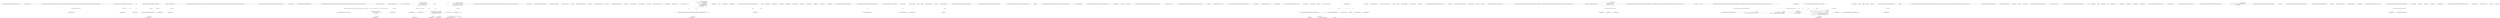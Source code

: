 digraph  {
m4_22 [cluster="System.Collections.Generic.IEnumerable<TSource>.Contains<TSource>(TSource)", file="Tokenizer.cs", label="Entry System.Collections.Generic.IEnumerable<TSource>.Contains<TSource>(TSource)", span="0-0"];
m4_133 [cluster="string.Split(params char[])", file="Tokenizer.cs", label="Entry string.Split(params char[])", span="0-0"];
m4_23 [cluster="CommandLine.Core.Tokenizer.PreprocessDashDash(System.Collections.Generic.IEnumerable<string>, System.Func<System.Collections.Generic.IEnumerable<string>, RailwaySharp.ErrorHandling.Result<System.Collections.Generic.IEnumerable<CommandLine.Core.Token>, CommandLine.Error>>)", file="Tokenizer.cs", label="Entry CommandLine.Core.Tokenizer.PreprocessDashDash(System.Collections.Generic.IEnumerable<string>, System.Func<System.Collections.Generic.IEnumerable<string>, RailwaySharp.ErrorHandling.Result<System.Collections.Generic.IEnumerable<CommandLine.Core.Token>, CommandLine.Error>>)", span="33-33"];
m4_26 [cluster="CommandLine.Core.Tokenizer.PreprocessDashDash(System.Collections.Generic.IEnumerable<string>, System.Func<System.Collections.Generic.IEnumerable<string>, RailwaySharp.ErrorHandling.Result<System.Collections.Generic.IEnumerable<CommandLine.Core.Token>, CommandLine.Error>>)", file="Tokenizer.cs", label="var values = arguments.SkipWhile(arg => !arg.EqualsOrdinal(''--'')).Skip(1).Select(Token.Value)", span="40-40"];
m4_25 [cluster="CommandLine.Core.Tokenizer.PreprocessDashDash(System.Collections.Generic.IEnumerable<string>, System.Func<System.Collections.Generic.IEnumerable<string>, RailwaySharp.ErrorHandling.Result<System.Collections.Generic.IEnumerable<CommandLine.Core.Token>, CommandLine.Error>>)", file="Tokenizer.cs", label="var tokenizerResult = tokenizer(arguments.TakeWhile(arg => !arg.EqualsOrdinal(''--'')))", span="39-39"];
m4_28 [cluster="CommandLine.Core.Tokenizer.PreprocessDashDash(System.Collections.Generic.IEnumerable<string>, System.Func<System.Collections.Generic.IEnumerable<string>, RailwaySharp.ErrorHandling.Result<System.Collections.Generic.IEnumerable<CommandLine.Core.Token>, CommandLine.Error>>)", file="Tokenizer.cs", label="return tokenizer(arguments);", span="43-43"];
m4_27 [cluster="CommandLine.Core.Tokenizer.PreprocessDashDash(System.Collections.Generic.IEnumerable<string>, System.Func<System.Collections.Generic.IEnumerable<string>, RailwaySharp.ErrorHandling.Result<System.Collections.Generic.IEnumerable<CommandLine.Core.Token>, CommandLine.Error>>)", file="Tokenizer.cs", label="return tokenizerResult.Map(tokens => tokens.Concat(values));", span="41-41"];
m4_24 [cluster="CommandLine.Core.Tokenizer.PreprocessDashDash(System.Collections.Generic.IEnumerable<string>, System.Func<System.Collections.Generic.IEnumerable<string>, RailwaySharp.ErrorHandling.Result<System.Collections.Generic.IEnumerable<CommandLine.Core.Token>, CommandLine.Error>>)", file="Tokenizer.cs", label="arguments.Any(arg => arg.EqualsOrdinal(''--''))", span="37-37"];
m4_29 [cluster="CommandLine.Core.Tokenizer.PreprocessDashDash(System.Collections.Generic.IEnumerable<string>, System.Func<System.Collections.Generic.IEnumerable<string>, RailwaySharp.ErrorHandling.Result<System.Collections.Generic.IEnumerable<CommandLine.Core.Token>, CommandLine.Error>>)", file="Tokenizer.cs", label="Exit CommandLine.Core.Tokenizer.PreprocessDashDash(System.Collections.Generic.IEnumerable<string>, System.Func<System.Collections.Generic.IEnumerable<string>, RailwaySharp.ErrorHandling.Result<System.Collections.Generic.IEnumerable<CommandLine.Core.Token>, CommandLine.Error>>)", span="33-33"];
m4_79 [cluster="System.Collections.Generic.IEnumerable<TSource>.Concat<TSource>(System.Collections.Generic.IEnumerable<TSource>)", file="Tokenizer.cs", label="Entry System.Collections.Generic.IEnumerable<TSource>.Concat<TSource>(System.Collections.Generic.IEnumerable<TSource>)", span="0-0"];
m4_14 [cluster="Unk.nameLookup", file="Tokenizer.cs", label="Entry Unk.nameLookup", span=""];
m4_131 [cluster="CommandLine.BadFormatTokenError.BadFormatTokenError(string)", file="Tokenizer.cs", label="Entry CommandLine.BadFormatTokenError.BadFormatTokenError(string)", span="196-196"];
m4_50 [cluster="CommandLine.Core.Tokenizer.ExplodeOptionList(RailwaySharp.ErrorHandling.Result<System.Collections.Generic.IEnumerable<CommandLine.Core.Token>, CommandLine.Error>, System.Func<string, CSharpx.Maybe<char>>)", file="Tokenizer.cs", label="Entry CommandLine.Core.Tokenizer.ExplodeOptionList(RailwaySharp.ErrorHandling.Result<System.Collections.Generic.IEnumerable<CommandLine.Core.Token>, CommandLine.Error>, System.Func<string, CSharpx.Maybe<char>>)", span="46-46"];
m4_55 [cluster="CommandLine.Core.Tokenizer.ExplodeOptionList(RailwaySharp.ErrorHandling.Result<System.Collections.Generic.IEnumerable<CommandLine.Core.Token>, CommandLine.Error>, System.Func<string, CSharpx.Maybe<char>>)", color=green, community=0, file="Tokenizer.cs", label="return Result.Succeed(flattened, tokenizerResult.SuccessfulMessages());", prediction=0, span="64-64"];
m4_54 [cluster="CommandLine.Core.Tokenizer.ExplodeOptionList(RailwaySharp.ErrorHandling.Result<System.Collections.Generic.IEnumerable<CommandLine.Core.Token>, CommandLine.Error>, System.Func<string, CSharpx.Maybe<char>>)", file="Tokenizer.cs", label="var flattened = exploded.SelectMany(x => x)", span="62-62"];
m4_51 [cluster="CommandLine.Core.Tokenizer.ExplodeOptionList(RailwaySharp.ErrorHandling.Result<System.Collections.Generic.IEnumerable<CommandLine.Core.Token>, CommandLine.Error>, System.Func<string, CSharpx.Maybe<char>>)", file="Tokenizer.cs", label="var tokens = tokenizerResult.SucceededWith()", span="50-50"];
m4_52 [cluster="CommandLine.Core.Tokenizer.ExplodeOptionList(RailwaySharp.ErrorHandling.Result<System.Collections.Generic.IEnumerable<CommandLine.Core.Token>, CommandLine.Error>, System.Func<string, CSharpx.Maybe<char>>)", file="Tokenizer.cs", label="var replaces = tokens.Select((t,i) =>\r\n                optionSequenceWithSeparatorLookup(t.Text)\r\n                    .Return(sep => Tuple.Create(i + 1, sep),\r\n                        Tuple.Create(-1, '\0'))).SkipWhile(x => x.Item1 < 0)", span="52-55"];
m4_53 [cluster="CommandLine.Core.Tokenizer.ExplodeOptionList(RailwaySharp.ErrorHandling.Result<System.Collections.Generic.IEnumerable<CommandLine.Core.Token>, CommandLine.Error>, System.Func<string, CSharpx.Maybe<char>>)", file="Tokenizer.cs", label="var exploded = tokens.Select((t, i) =>\r\n                        replaces.FirstOrDefault(x => x.Item1 == i).ToMaybe()\r\n                            .Return(r => t.Text.Split(r.Item2).Select(Token.Value),\r\n                                Enumerable.Empty<Token>().Concat(new[]{ t })))", span="57-60"];
m4_56 [cluster="CommandLine.Core.Tokenizer.ExplodeOptionList(RailwaySharp.ErrorHandling.Result<System.Collections.Generic.IEnumerable<CommandLine.Core.Token>, CommandLine.Error>, System.Func<string, CSharpx.Maybe<char>>)", file="Tokenizer.cs", label="Exit CommandLine.Core.Tokenizer.ExplodeOptionList(RailwaySharp.ErrorHandling.Result<System.Collections.Generic.IEnumerable<CommandLine.Core.Token>, CommandLine.Error>, System.Func<string, CSharpx.Maybe<char>>)", span="46-46"];
m4_58 [cluster="Unk.SkipWhile", file="Tokenizer.cs", label="Entry Unk.SkipWhile", span=""];
m4_8 [cluster="string.StartsWith(string, System.StringComparison)", file="Tokenizer.cs", label="Entry string.StartsWith(string, System.StringComparison)", span="0-0"];
m4_111 [cluster="CommandLine.Core.Token.Name(string)", file="Tokenizer.cs", label="Entry CommandLine.Core.Token.Name(string)", span="19-19"];
m4_132 [cluster="System.Action<T>.Invoke(T)", file="Tokenizer.cs", label="Entry System.Action<T>.Invoke(T)", span="0-0"];
m4_30 [cluster="Unk.Any", file="Tokenizer.cs", label="Entry Unk.Any", span=""];
m4_9 [cluster="CommandLine.Core.Token.Value(string)", file="Tokenizer.cs", label="Entry CommandLine.Core.Token.Value(string)", span="24-24"];
m4_13 [cluster="Unk.IsName", file="Tokenizer.cs", label="Entry Unk.IsName", span=""];
m4_32 [cluster="System.Func<T, TResult>.Invoke(T)", file="Tokenizer.cs", label="Entry System.Func<T, TResult>.Invoke(T)", span="0-0"];
m4_15 [cluster="Unk.Where", file="Tokenizer.cs", label="Entry Unk.Where", span=""];
m4_78 [cluster="System.Linq.Enumerable.Empty<TResult>()", file="Tokenizer.cs", label="Entry System.Linq.Enumerable.Empty<TResult>()", span="0-0"];
m4_69 [cluster="Unk.Create", file="Tokenizer.cs", label="Entry Unk.Create", span=""];
m4_112 [cluster="string.Substring(int, int)", file="Tokenizer.cs", label="Entry string.Substring(int, int)", span="0-0"];
m4_113 [cluster="string.String(char, int)", file="Tokenizer.cs", label="Entry string.String(char, int)", span="0-0"];
m4_77 [cluster="Unk.ToMaybe", file="Tokenizer.cs", label="Entry Unk.ToMaybe", span=""];
m4_64 [cluster="System.Tuple.Create<T1, T2>(T1, T2)", file="Tokenizer.cs", label="Entry System.Tuple.Create<T1, T2>(T1, T2)", span="0-0"];
m4_37 [cluster="lambda expression", file="Tokenizer.cs", label="Entry lambda expression", span="37-37"];
m4_62 [cluster="lambda expression", file="Tokenizer.cs", label="optionSequenceWithSeparatorLookup(t.Text)\r\n                    .Return(sep => Tuple.Create(i + 1, sep),\r\n                        Tuple.Create(-1, '\0'))", span="53-55"];
m4_87 [cluster="lambda expression", file="Tokenizer.cs", label="Entry lambda expression", span="62-62"];
m4_61 [cluster="lambda expression", file="Tokenizer.cs", label="Entry lambda expression", span="52-55"];
m4_70 [cluster="lambda expression", file="Tokenizer.cs", label="Entry lambda expression", span="55-55"];
m4_74 [cluster="lambda expression", file="Tokenizer.cs", label="replaces.FirstOrDefault(x => x.Item1 == i).ToMaybe()\r\n                            .Return(r => t.Text.Split(r.Item2).Select(Token.Value),\r\n                                Enumerable.Empty<Token>().Concat(new[]{ t }))", span="58-60"];
m4_63 [cluster="lambda expression", file="Tokenizer.cs", label="Exit lambda expression", span="52-55"];
m4_66 [cluster="lambda expression", file="Tokenizer.cs", label="Entry lambda expression", span="54-54"];
m4_73 [cluster="lambda expression", file="Tokenizer.cs", label="Entry lambda expression", span="57-60"];
m4_89 [cluster="lambda expression", file="Tokenizer.cs", label="Exit lambda expression", span="62-62"];
m4_88 [cluster="lambda expression", file="Tokenizer.cs", label=x, span="62-62"];
m4_19 [cluster="lambda expression", file="Tokenizer.cs", label="Entry lambda expression", span="30-30"];
m4_84 [cluster="lambda expression", file="Tokenizer.cs", label="t.Text.Split(r.Item2).Select(Token.Value)", span="59-59"];
m4_67 [cluster="lambda expression", file="Tokenizer.cs", label="Tuple.Create(i + 1, sep)", span="54-54"];
m4_72 [cluster="lambda expression", file="Tokenizer.cs", label="Exit lambda expression", span="55-55"];
m4_71 [cluster="lambda expression", file="Tokenizer.cs", label="x.Item1 < 0", span="55-55"];
m4_75 [cluster="lambda expression", file="Tokenizer.cs", label="Exit lambda expression", span="57-60"];
m4_80 [cluster="lambda expression", file="Tokenizer.cs", label="Entry lambda expression", span="58-58"];
m4_83 [cluster="lambda expression", file="Tokenizer.cs", label="Entry lambda expression", span="59-59"];
m4_68 [cluster="lambda expression", file="Tokenizer.cs", label="Exit lambda expression", span="54-54"];
m4_81 [cluster="lambda expression", file="Tokenizer.cs", label="x.Item1 == i", span="58-58"];
m4_20 [cluster="lambda expression", file="Tokenizer.cs", label="!unkTokens.Contains(x)", span="30-30"];
m4_48 [cluster="lambda expression", file="Tokenizer.cs", label="tokens.Concat(values)", span="41-41"];
m4_21 [cluster="lambda expression", file="Tokenizer.cs", label="Exit lambda expression", span="30-30"];
m4_44 [cluster="lambda expression", file="Tokenizer.cs", label="Entry lambda expression", span="40-40"];
m4_85 [cluster="lambda expression", file="Tokenizer.cs", label="Exit lambda expression", span="59-59"];
m4_82 [cluster="lambda expression", file="Tokenizer.cs", label="Exit lambda expression", span="58-58"];
m4_41 [cluster="lambda expression", file="Tokenizer.cs", label="Entry lambda expression", span="39-39"];
m4_47 [cluster="lambda expression", file="Tokenizer.cs", label="Entry lambda expression", span="41-41"];
m4_49 [cluster="lambda expression", file="Tokenizer.cs", label="Exit lambda expression", span="41-41"];
m4_46 [cluster="lambda expression", file="Tokenizer.cs", label="Exit lambda expression", span="40-40"];
m4_45 [cluster="lambda expression", file="Tokenizer.cs", label="!arg.EqualsOrdinal(''--'')", span="40-40"];
m4_43 [cluster="lambda expression", file="Tokenizer.cs", label="Exit lambda expression", span="39-39"];
m4_42 [cluster="lambda expression", file="Tokenizer.cs", label="!arg.EqualsOrdinal(''--'')", span="39-39"];
m4_38 [cluster="lambda expression", file="Tokenizer.cs", label="arg.EqualsOrdinal(''--'')", span="37-37"];
m4_39 [cluster="lambda expression", file="Tokenizer.cs", label="Exit lambda expression", span="37-37"];
m4_34 [cluster="System.Collections.Generic.IEnumerable<TSource>.Skip<TSource>(int)", file="Tokenizer.cs", label="Entry System.Collections.Generic.IEnumerable<TSource>.Skip<TSource>(int)", span="0-0"];
m4_10 [cluster="CommandLine.Core.Tokenizer.TokenizeLongName(string, System.Action<CommandLine.Error>)", file="Tokenizer.cs", label="Entry CommandLine.Core.Tokenizer.TokenizeLongName(string, System.Action<CommandLine.Error>)", span="112-112"];
m4_117 [cluster="CommandLine.Core.Tokenizer.TokenizeLongName(string, System.Action<CommandLine.Error>)", file="Tokenizer.cs", label="value.Length > 2 && value.StartsWith(''--'', StringComparison.Ordinal)", span="116-116"];
m4_128 [cluster="CommandLine.Core.Tokenizer.TokenizeLongName(string, System.Action<CommandLine.Error>)", file="Tokenizer.cs", label="yield return Token.Value(parts[1]);", span="132-132"];
m4_121 [cluster="CommandLine.Core.Tokenizer.TokenizeLongName(string, System.Action<CommandLine.Error>)", file="Tokenizer.cs", label="yield return Token.Name(text);", span="122-122"];
m4_122 [cluster="CommandLine.Core.Tokenizer.TokenizeLongName(string, System.Action<CommandLine.Error>)", file="Tokenizer.cs", label="yield break;", span="123-123"];
m4_125 [cluster="CommandLine.Core.Tokenizer.TokenizeLongName(string, System.Action<CommandLine.Error>)", file="Tokenizer.cs", label="yield break;", span="128-128"];
m4_127 [cluster="CommandLine.Core.Tokenizer.TokenizeLongName(string, System.Action<CommandLine.Error>)", file="Tokenizer.cs", label="yield return Token.Name(parts[0]);", span="131-131"];
m4_118 [cluster="CommandLine.Core.Tokenizer.TokenizeLongName(string, System.Action<CommandLine.Error>)", file="Tokenizer.cs", label="var text = value.Substring(2)", span="118-118"];
m4_124 [cluster="CommandLine.Core.Tokenizer.TokenizeLongName(string, System.Action<CommandLine.Error>)", file="Tokenizer.cs", label="onError(new BadFormatTokenError(value))", span="127-127"];
m4_126 [cluster="CommandLine.Core.Tokenizer.TokenizeLongName(string, System.Action<CommandLine.Error>)", file="Tokenizer.cs", label="var parts = text.Split('=')", span="130-130"];
m4_120 [cluster="CommandLine.Core.Tokenizer.TokenizeLongName(string, System.Action<CommandLine.Error>)", file="Tokenizer.cs", label="equalIndex <= 0", span="120-120"];
m4_123 [cluster="CommandLine.Core.Tokenizer.TokenizeLongName(string, System.Action<CommandLine.Error>)", file="Tokenizer.cs", label="equalIndex == 1", span="125-125"];
m4_119 [cluster="CommandLine.Core.Tokenizer.TokenizeLongName(string, System.Action<CommandLine.Error>)", file="Tokenizer.cs", label="var equalIndex = text.IndexOf('=')", span="119-119"];
m4_129 [cluster="CommandLine.Core.Tokenizer.TokenizeLongName(string, System.Action<CommandLine.Error>)", file="Tokenizer.cs", label="Exit CommandLine.Core.Tokenizer.TokenizeLongName(string, System.Action<CommandLine.Error>)", span="112-112"];
m4_60 [cluster="RailwaySharp.ErrorHandling.Result<TSuccess, TMessage>.SuccessfulMessages<TSuccess, TMessage>()", file="Tokenizer.cs", label="Entry RailwaySharp.ErrorHandling.Result<TSuccess, TMessage>.SuccessfulMessages<TSuccess, TMessage>()", span="12-12"];
m4_33 [cluster="System.Collections.Generic.IEnumerable<TSource>.SkipWhile<TSource>(System.Func<TSource, bool>)", file="Tokenizer.cs", label="Entry System.Collections.Generic.IEnumerable<TSource>.SkipWhile<TSource>(System.Func<TSource, bool>)", span="0-0"];
m4_17 [cluster="Unk.Concat", file="Tokenizer.cs", label="Entry Unk.Concat", span=""];
m4_36 [cluster="RailwaySharp.ErrorHandling.Result<TSuccess, TMessage>.Map<TSuccess, TMessage, TResult>(System.Func<TSuccess, TResult>)", file="Tokenizer.cs", label="Entry RailwaySharp.ErrorHandling.Result<TSuccess, TMessage>.Map<TSuccess, TMessage, TResult>(System.Func<TSuccess, TResult>)", span="534-534"];
m4_40 [cluster="string.EqualsOrdinal(string)", file="Tokenizer.cs", label="Entry string.EqualsOrdinal(string)", span="35-35"];
m4_31 [cluster="System.Collections.Generic.IEnumerable<TSource>.TakeWhile<TSource>(System.Func<TSource, bool>)", file="Tokenizer.cs", label="Entry System.Collections.Generic.IEnumerable<TSource>.TakeWhile<TSource>(System.Func<TSource, bool>)", span="0-0"];
m4_130 [cluster="string.IndexOf(char)", file="Tokenizer.cs", label="Entry string.IndexOf(char)", span="0-0"];
m4_35 [cluster="Unk.Select", file="Tokenizer.cs", label="Entry Unk.Select", span=""];
m4_12 [cluster="Unk.Memorize", file="Tokenizer.cs", label="Entry Unk.Memorize", span=""];
m4_0 [cluster="CommandLine.Core.Tokenizer.Tokenize(System.Collections.Generic.IEnumerable<string>, System.Func<string, bool>)", file="Tokenizer.cs", label="Entry CommandLine.Core.Tokenizer.Tokenize(System.Collections.Generic.IEnumerable<string>, System.Func<string, bool>)", span="13-13"];
m4_5 [cluster="CommandLine.Core.Tokenizer.Tokenize(System.Collections.Generic.IEnumerable<string>, System.Func<string, bool>)", file="Tokenizer.cs", label="return Result.Succeed(tokens.Where(x => !unkTokens.Contains(x)), errors.Concat(from t in unkTokens select new UnknownOptionError(t.Text)));", span="30-30"];
m4_1 [cluster="CommandLine.Core.Tokenizer.Tokenize(System.Collections.Generic.IEnumerable<string>, System.Func<string, bool>)", file="Tokenizer.cs", label="var errors = new List<Error>()", span="17-17"];
m4_3 [cluster="CommandLine.Core.Tokenizer.Tokenize(System.Collections.Generic.IEnumerable<string>, System.Func<string, bool>)", file="Tokenizer.cs", label="var tokens = (from arg in arguments\r\n                          from token in !arg.StartsWith(''-'', StringComparison.Ordinal)\r\n                               ? new[] { Token.Value(arg) }\r\n                               : arg.StartsWith(''--'', StringComparison.Ordinal)\r\n                                     ? TokenizeLongName(arg, onError)\r\n                                     : TokenizeShortName(arg, nameLookup)\r\n                          select token).Memorize()", span="20-26"];
m4_4 [cluster="CommandLine.Core.Tokenizer.Tokenize(System.Collections.Generic.IEnumerable<string>, System.Func<string, bool>)", file="Tokenizer.cs", label="var unkTokens = (from t in tokens where t.IsName() && !nameLookup(t.Text) select t).Memorize()", span="28-28"];
m4_2 [cluster="CommandLine.Core.Tokenizer.Tokenize(System.Collections.Generic.IEnumerable<string>, System.Func<string, bool>)", file="Tokenizer.cs", label="Action<Error> onError = errors.Add", span="18-18"];
m4_6 [cluster="CommandLine.Core.Tokenizer.Tokenize(System.Collections.Generic.IEnumerable<string>, System.Func<string, bool>)", file="Tokenizer.cs", label="Exit CommandLine.Core.Tokenizer.Tokenize(System.Collections.Generic.IEnumerable<string>, System.Func<string, bool>)", span="13-13"];
m4_65 [cluster="Unk.Return", file="Tokenizer.cs", label="Entry Unk.Return", span=""];
m4_115 [cluster="System.Collections.Generic.List<T>.Add(T)", file="Tokenizer.cs", label="Entry System.Collections.Generic.List<T>.Add(T)", span="0-0"];
m4_57 [cluster="RailwaySharp.ErrorHandling.Result<TSuccess, TMessage>.SucceededWith<TSuccess, TMessage>()", file="Tokenizer.cs", label="Entry RailwaySharp.ErrorHandling.Result<TSuccess, TMessage>.SucceededWith<TSuccess, TMessage>()", span="653-653"];
m4_110 [cluster="char.IsDigit(char)", file="Tokenizer.cs", label="Entry char.IsDigit(char)", span="0-0"];
m4_7 [cluster="System.Collections.Generic.List<T>.List()", file="Tokenizer.cs", label="Entry System.Collections.Generic.List<T>.List()", span="0-0"];
m4_16 [cluster="UnknownOptionError.cstr", file="Tokenizer.cs", label="Entry UnknownOptionError.cstr", span=""];
m4_116 [cluster="System.Collections.Generic.IEnumerable<TSource>.Count<TSource>()", file="Tokenizer.cs", label="Entry System.Collections.Generic.IEnumerable<TSource>.Count<TSource>()", span="0-0"];
m4_59 [cluster="Unk.SelectMany", file="Tokenizer.cs", label="Entry Unk.SelectMany", span=""];
m4_76 [cluster="Unk.FirstOrDefault", file="Tokenizer.cs", label="Entry Unk.FirstOrDefault", span=""];
m4_86 [cluster="Unk.Split", file="Tokenizer.cs", label="Entry Unk.Split", span=""];
m4_11 [cluster="CommandLine.Core.Tokenizer.TokenizeShortName(string, System.Func<string, bool>)", file="Tokenizer.cs", label="Entry CommandLine.Core.Tokenizer.TokenizeShortName(string, System.Func<string, bool>)", span="67-67"];
m4_103 [cluster="CommandLine.Core.Tokenizer.TokenizeShortName(string, System.Func<string, bool>)", file="Tokenizer.cs", label="!seen.Contains(c) && nameLookup(n)", span="95-95"];
m4_101 [cluster="CommandLine.Core.Tokenizer.TokenizeShortName(string, System.Func<string, bool>)", file="Tokenizer.cs", label="text.Substring(1)", span="92-92"];
m4_100 [cluster="CommandLine.Core.Tokenizer.TokenizeShortName(string, System.Func<string, bool>)", file="Tokenizer.cs", label="var seen = new List<char> { first[0] }", span="90-90"];
m4_102 [cluster="CommandLine.Core.Tokenizer.TokenizeShortName(string, System.Func<string, bool>)", file="Tokenizer.cs", label="var n = new string(c, 1)", span="94-94"];
m4_104 [cluster="CommandLine.Core.Tokenizer.TokenizeShortName(string, System.Func<string, bool>)", file="Tokenizer.cs", label="seen.Add(c)", span="97-97"];
m4_106 [cluster="CommandLine.Core.Tokenizer.TokenizeShortName(string, System.Func<string, bool>)", file="Tokenizer.cs", label="seen.Count() < text.Length", span="105-105"];
m4_93 [cluster="CommandLine.Core.Tokenizer.TokenizeShortName(string, System.Func<string, bool>)", file="Tokenizer.cs", label="yield return Token.Value(value);", span="77-77"];
m4_107 [cluster="CommandLine.Core.Tokenizer.TokenizeShortName(string, System.Func<string, bool>)", file="Tokenizer.cs", label="yield return Token.Value(text.Substring(seen.Count()));", span="107-107"];
m4_90 [cluster="CommandLine.Core.Tokenizer.TokenizeShortName(string, System.Func<string, bool>)", file="Tokenizer.cs", label="value.Length > 1 || value[0] == '-' || value[1] != '-'", span="71-71"];
m4_94 [cluster="CommandLine.Core.Tokenizer.TokenizeShortName(string, System.Func<string, bool>)", file="Tokenizer.cs", label="yield break;", span="78-78"];
m4_96 [cluster="CommandLine.Core.Tokenizer.TokenizeShortName(string, System.Func<string, bool>)", file="Tokenizer.cs", label="yield return Token.Name(text);", span="83-83"];
m4_97 [cluster="CommandLine.Core.Tokenizer.TokenizeShortName(string, System.Func<string, bool>)", file="Tokenizer.cs", label="yield break;", span="84-84"];
m4_99 [cluster="CommandLine.Core.Tokenizer.TokenizeShortName(string, System.Func<string, bool>)", file="Tokenizer.cs", label="yield return Token.Name(first);", span="88-88"];
m4_105 [cluster="CommandLine.Core.Tokenizer.TokenizeShortName(string, System.Func<string, bool>)", file="Tokenizer.cs", label="yield return Token.Name(n);", span="98-98"];
m4_91 [cluster="CommandLine.Core.Tokenizer.TokenizeShortName(string, System.Func<string, bool>)", file="Tokenizer.cs", label="var text = value.Substring(1)", span="73-73"];
m4_95 [cluster="CommandLine.Core.Tokenizer.TokenizeShortName(string, System.Func<string, bool>)", file="Tokenizer.cs", label="value.Length == 2", span="81-81"];
m4_98 [cluster="CommandLine.Core.Tokenizer.TokenizeShortName(string, System.Func<string, bool>)", file="Tokenizer.cs", label="var first = text.Substring(0, 1)", span="87-87"];
m4_92 [cluster="CommandLine.Core.Tokenizer.TokenizeShortName(string, System.Func<string, bool>)", file="Tokenizer.cs", label="char.IsDigit(text[0])", span="75-75"];
m4_108 [cluster="CommandLine.Core.Tokenizer.TokenizeShortName(string, System.Func<string, bool>)", file="Tokenizer.cs", label="Exit CommandLine.Core.Tokenizer.TokenizeShortName(string, System.Func<string, bool>)", span="67-67"];
m4_18 [cluster="Unk.Succeed", file="Tokenizer.cs", label="Entry Unk.Succeed", span=""];
m4_114 [cluster="System.Collections.Generic.List<T>.Contains(T)", file="Tokenizer.cs", label="Entry System.Collections.Generic.List<T>.Contains(T)", span="0-0"];
m4_109 [cluster="string.Substring(int)", file="Tokenizer.cs", label="Entry string.Substring(int)", span="0-0"];
m4_136 [file="Tokenizer.cs", label="System.Func<string, CSharpx.Maybe<char>>", span=""];
m4_138 [file="Tokenizer.cs", label=replaces, span=""];
m4_140 [file="Tokenizer.cs", label="CommandLine.Core.Token", span=""];
m4_137 [file="Tokenizer.cs", label=int, span=""];
m4_139 [file="Tokenizer.cs", label=int, span=""];
m4_134 [file="Tokenizer.cs", label=unkTokens, span=""];
m4_135 [file="Tokenizer.cs", label=values, span=""];
m5_62 [cluster="Unk.Just", file="ValueMapper.cs", label="Entry Unk.Just", span=""];
m5_38 [cluster="Unk.Empty", file="ValueMapper.cs", label="Entry Unk.Empty", span=""];
m5_32 [cluster="System.Collections.Generic.IEnumerable<TSource>.Empty<TSource>()", file="ValueMapper.cs", label="Entry System.Collections.Generic.IEnumerable<TSource>.Empty<TSource>()", span="31-31"];
m5_0 [cluster="CommandLine.Core.ValueMapper.MapValues(System.Collections.Generic.IEnumerable<CommandLine.Core.SpecificationProperty>, System.Collections.Generic.IEnumerable<string>, System.Func<System.Collections.Generic.IEnumerable<string>, System.Type, bool, CSharpx.Maybe<object>>)", file="ValueMapper.cs", label="Entry CommandLine.Core.ValueMapper.MapValues(System.Collections.Generic.IEnumerable<CommandLine.Core.SpecificationProperty>, System.Collections.Generic.IEnumerable<string>, System.Func<System.Collections.Generic.IEnumerable<string>, System.Type, bool, CSharpx.Maybe<object>>)", span="14-14"];
m5_1 [cluster="CommandLine.Core.ValueMapper.MapValues(System.Collections.Generic.IEnumerable<CommandLine.Core.SpecificationProperty>, System.Collections.Generic.IEnumerable<string>, System.Func<System.Collections.Generic.IEnumerable<string>, System.Type, bool, CSharpx.Maybe<object>>)", file="ValueMapper.cs", label="var propAndErrors = MapValuesImpl(specProps, values, converter)", span="19-19"];
m5_2 [cluster="CommandLine.Core.ValueMapper.MapValues(System.Collections.Generic.IEnumerable<CommandLine.Core.SpecificationProperty>, System.Collections.Generic.IEnumerable<string>, System.Func<System.Collections.Generic.IEnumerable<string>, System.Type, bool, CSharpx.Maybe<object>>)", file="ValueMapper.cs", label="return Result.Succeed(\r\n                propAndErrors.Select(pe => pe.Item1),\r\n                propAndErrors.Select(pe => pe.Item2)\r\n                    .OfType<Just<Error>>().Select(e => e.Value)\r\n                );", span="21-25"];
m5_3 [cluster="CommandLine.Core.ValueMapper.MapValues(System.Collections.Generic.IEnumerable<CommandLine.Core.SpecificationProperty>, System.Collections.Generic.IEnumerable<string>, System.Func<System.Collections.Generic.IEnumerable<string>, System.Type, bool, CSharpx.Maybe<object>>)", file="ValueMapper.cs", label="Exit CommandLine.Core.ValueMapper.MapValues(System.Collections.Generic.IEnumerable<CommandLine.Core.SpecificationProperty>, System.Collections.Generic.IEnumerable<string>, System.Func<System.Collections.Generic.IEnumerable<string>, System.Type, bool, CSharpx.Maybe<object>>)", span="14-14"];
m5_50 [cluster="Unk.converter", file="ValueMapper.cs", label="Entry Unk.converter", span=""];
m5_6 [cluster="Unk.>", file="ValueMapper.cs", label="Entry Unk.>", span=""];
m5_4 [cluster="CommandLine.Core.ValueMapper.MapValuesImpl(System.Collections.Generic.IEnumerable<CommandLine.Core.SpecificationProperty>, System.Collections.Generic.IEnumerable<string>, System.Func<System.Collections.Generic.IEnumerable<string>, System.Type, bool, CSharpx.Maybe<object>>)", file="ValueMapper.cs", label="Entry CommandLine.Core.ValueMapper.MapValuesImpl(System.Collections.Generic.IEnumerable<CommandLine.Core.SpecificationProperty>, System.Collections.Generic.IEnumerable<string>, System.Func<System.Collections.Generic.IEnumerable<string>, System.Type, bool, CSharpx.Maybe<object>>)", span="28-28"];
m5_17 [cluster="CommandLine.Core.ValueMapper.MapValuesImpl(System.Collections.Generic.IEnumerable<CommandLine.Core.SpecificationProperty>, System.Collections.Generic.IEnumerable<string>, System.Func<System.Collections.Generic.IEnumerable<string>, System.Type, bool, CSharpx.Maybe<object>>)", file="ValueMapper.cs", label="specProps.Empty()", span="33-33"];
m5_18 [cluster="CommandLine.Core.ValueMapper.MapValuesImpl(System.Collections.Generic.IEnumerable<CommandLine.Core.SpecificationProperty>, System.Collections.Generic.IEnumerable<string>, System.Func<System.Collections.Generic.IEnumerable<string>, System.Type, bool, CSharpx.Maybe<object>>)", file="ValueMapper.cs", label="yield break;", span="35-35"];
m5_22 [cluster="CommandLine.Core.ValueMapper.MapValuesImpl(System.Collections.Generic.IEnumerable<CommandLine.Core.SpecificationProperty>, System.Collections.Generic.IEnumerable<string>, System.Func<System.Collections.Generic.IEnumerable<string>, System.Type, bool, CSharpx.Maybe<object>>)", file="ValueMapper.cs", label="yield return\r\n                    Tuple.Create(pt, pt.Specification.MakeErrorInCaseOfMinConstraint());", span="41-42"];
m5_23 [cluster="CommandLine.Core.ValueMapper.MapValuesImpl(System.Collections.Generic.IEnumerable<CommandLine.Core.SpecificationProperty>, System.Collections.Generic.IEnumerable<string>, System.Func<System.Collections.Generic.IEnumerable<string>, System.Type, bool, CSharpx.Maybe<object>>)", file="ValueMapper.cs", label="yield break;", span="43-43"];
m5_26 [cluster="CommandLine.Core.ValueMapper.MapValuesImpl(System.Collections.Generic.IEnumerable<CommandLine.Core.SpecificationProperty>, System.Collections.Generic.IEnumerable<string>, System.Func<System.Collections.Generic.IEnumerable<string>, System.Type, bool, CSharpx.Maybe<object>>)", file="ValueMapper.cs", label="yield return\r\n                    Tuple.Create<SpecificationProperty, Maybe<Error>>(\r\n                        pt, Maybe.Just<Error>(new SequenceOutOfRangeError(NameInfo.EmptyName)));", span="51-53"];
m5_27 [cluster="CommandLine.Core.ValueMapper.MapValuesImpl(System.Collections.Generic.IEnumerable<CommandLine.Core.SpecificationProperty>, System.Collections.Generic.IEnumerable<string>, System.Func<System.Collections.Generic.IEnumerable<string>, System.Type, bool, CSharpx.Maybe<object>>)", file="ValueMapper.cs", label="yield break;", span="54-54"];
m5_28 [cluster="CommandLine.Core.ValueMapper.MapValuesImpl(System.Collections.Generic.IEnumerable<CommandLine.Core.SpecificationProperty>, System.Collections.Generic.IEnumerable<string>, System.Func<System.Collections.Generic.IEnumerable<string>, System.Type, bool, CSharpx.Maybe<object>>)", file="ValueMapper.cs", label="yield return\r\n                converter(taken, pt.Property.PropertyType, pt.Specification.TargetType != TargetType.Sequence)\r\n                    .Return(\r\n                        converted => Tuple.Create(pt.WithValue(Maybe.Just(converted)), Maybe.Nothing<Error>()),\r\n                        Tuple.Create<SpecificationProperty, Maybe<Error>>(\r\n                            pt, Maybe.Just<Error>(new BadFormatConversionError(NameInfo.EmptyName))));", span="57-62"];
m5_30 [cluster="CommandLine.Core.ValueMapper.MapValuesImpl(System.Collections.Generic.IEnumerable<CommandLine.Core.SpecificationProperty>, System.Collections.Generic.IEnumerable<string>, System.Func<System.Collections.Generic.IEnumerable<string>, System.Type, bool, CSharpx.Maybe<object>>)", file="ValueMapper.cs", label="yield return value;", span="66-66"];
m5_19 [cluster="CommandLine.Core.ValueMapper.MapValuesImpl(System.Collections.Generic.IEnumerable<CommandLine.Core.SpecificationProperty>, System.Collections.Generic.IEnumerable<string>, System.Func<System.Collections.Generic.IEnumerable<string>, System.Type, bool, CSharpx.Maybe<object>>)", file="ValueMapper.cs", label="var pt = specProps.First()", span="37-37"];
m5_20 [cluster="CommandLine.Core.ValueMapper.MapValuesImpl(System.Collections.Generic.IEnumerable<CommandLine.Core.SpecificationProperty>, System.Collections.Generic.IEnumerable<string>, System.Func<System.Collections.Generic.IEnumerable<string>, System.Type, bool, CSharpx.Maybe<object>>)", file="ValueMapper.cs", label="var taken = values.Take(pt.Specification.CountOfMaxNumberOfValues().Return(n => n, values.Count()))", span="38-38"];
m5_24 [cluster="CommandLine.Core.ValueMapper.MapValuesImpl(System.Collections.Generic.IEnumerable<CommandLine.Core.SpecificationProperty>, System.Collections.Generic.IEnumerable<string>, System.Func<System.Collections.Generic.IEnumerable<string>, System.Type, bool, CSharpx.Maybe<object>>)", file="ValueMapper.cs", label="var next = specProps.Skip(1).FirstOrDefault(s => s.Specification.IsValue()).ToMaybe()", span="46-46"];
m5_25 [cluster="CommandLine.Core.ValueMapper.MapValuesImpl(System.Collections.Generic.IEnumerable<CommandLine.Core.SpecificationProperty>, System.Collections.Generic.IEnumerable<string>, System.Func<System.Collections.Generic.IEnumerable<string>, System.Type, bool, CSharpx.Maybe<object>>)", file="ValueMapper.cs", label="pt.Specification.Max.IsJust()\r\n                && next.IsNothing()\r\n                && values.Skip(taken.Count()).Any()", span="47-49"];
m5_29 [cluster="CommandLine.Core.ValueMapper.MapValuesImpl(System.Collections.Generic.IEnumerable<CommandLine.Core.SpecificationProperty>, System.Collections.Generic.IEnumerable<string>, System.Func<System.Collections.Generic.IEnumerable<string>, System.Type, bool, CSharpx.Maybe<object>>)", file="ValueMapper.cs", label="MapValuesImpl(specProps.Skip(1), values.Skip(taken.Count()), converter)", span="64-64"];
m5_21 [cluster="CommandLine.Core.ValueMapper.MapValuesImpl(System.Collections.Generic.IEnumerable<CommandLine.Core.SpecificationProperty>, System.Collections.Generic.IEnumerable<string>, System.Func<System.Collections.Generic.IEnumerable<string>, System.Type, bool, CSharpx.Maybe<object>>)", file="ValueMapper.cs", label="taken.Empty()", span="39-39"];
m5_31 [cluster="CommandLine.Core.ValueMapper.MapValuesImpl(System.Collections.Generic.IEnumerable<CommandLine.Core.SpecificationProperty>, System.Collections.Generic.IEnumerable<string>, System.Func<System.Collections.Generic.IEnumerable<string>, System.Type, bool, CSharpx.Maybe<object>>)", file="ValueMapper.cs", label="Exit CommandLine.Core.ValueMapper.MapValuesImpl(System.Collections.Generic.IEnumerable<CommandLine.Core.SpecificationProperty>, System.Collections.Generic.IEnumerable<string>, System.Func<System.Collections.Generic.IEnumerable<string>, System.Type, bool, CSharpx.Maybe<object>>)", span="28-28"];
m5_34 [cluster="CommandLine.Core.Specification.CountOfMaxNumberOfValues()", file="ValueMapper.cs", label="Entry CommandLine.Core.Specification.CountOfMaxNumberOfValues()", span="70-70"];
m5_58 [cluster="CommandLine.Core.Specification.IsValue()", file="ValueMapper.cs", label="Entry CommandLine.Core.Specification.IsValue()", span="15-15"];
m5_45 [cluster="Unk.IsNothing", file="ValueMapper.cs", label="Entry Unk.IsNothing", span=""];
m5_37 [cluster="Unk.Take", file="ValueMapper.cs", label="Entry Unk.Take", span=""];
m5_43 [cluster="Unk.ToMaybe", file="ValueMapper.cs", label="Entry Unk.ToMaybe", span=""];
m5_47 [cluster="System.Collections.Generic.IEnumerable<TSource>.Any<TSource>()", file="ValueMapper.cs", label="Entry System.Collections.Generic.IEnumerable<TSource>.Any<TSource>()", span="0-0"];
m5_40 [cluster="System.Tuple.Create<T1, T2>(T1, T2)", file="ValueMapper.cs", label="Entry System.Tuple.Create<T1, T2>(T1, T2)", span="0-0"];
m5_48 [cluster="CommandLine.SequenceOutOfRangeError.SequenceOutOfRangeError(CommandLine.NameInfo)", file="ValueMapper.cs", label="Entry CommandLine.SequenceOutOfRangeError.SequenceOutOfRangeError(CommandLine.NameInfo)", span="335-335"];
m5_59 [cluster="lambda expression", file="ValueMapper.cs", label="Entry lambda expression", span="60-60"];
m5_8 [cluster="lambda expression", file="ValueMapper.cs", label="Entry lambda expression", span="22-22"];
m5_11 [cluster="lambda expression", file="ValueMapper.cs", label="Entry lambda expression", span="23-23"];
m5_14 [cluster="lambda expression", file="ValueMapper.cs", label="Entry lambda expression", span="24-24"];
m5_9 [cluster="lambda expression", file="ValueMapper.cs", label="pe.Item1", span="22-22"];
m5_10 [cluster="lambda expression", file="ValueMapper.cs", label="Exit lambda expression", span="22-22"];
m5_12 [cluster="lambda expression", file="ValueMapper.cs", label="pe.Item2", span="23-23"];
m5_13 [cluster="lambda expression", file="ValueMapper.cs", label="Exit lambda expression", span="23-23"];
m5_15 [cluster="lambda expression", file="ValueMapper.cs", label="e.Value", span="24-24"];
m5_16 [cluster="lambda expression", file="ValueMapper.cs", label="Exit lambda expression", span="24-24"];
m5_60 [cluster="lambda expression", file="ValueMapper.cs", label="Tuple.Create(pt.WithValue(Maybe.Just(converted)), Maybe.Nothing<Error>())", span="60-60"];
m5_52 [cluster="lambda expression", file="ValueMapper.cs", label="Entry lambda expression", span="38-38"];
m5_55 [cluster="lambda expression", file="ValueMapper.cs", label="Entry lambda expression", span="46-46"];
m5_53 [cluster="lambda expression", file="ValueMapper.cs", label=n, span="38-38"];
m5_54 [cluster="lambda expression", file="ValueMapper.cs", label="Exit lambda expression", span="38-38"];
m5_56 [cluster="lambda expression", file="ValueMapper.cs", label="s.Specification.IsValue()", span="46-46"];
m5_57 [cluster="lambda expression", file="ValueMapper.cs", label="Exit lambda expression", span="46-46"];
m5_61 [cluster="lambda expression", file="ValueMapper.cs", label="Exit lambda expression", span="60-60"];
m5_33 [cluster="System.Collections.Generic.IEnumerable<TSource>.First<TSource>()", file="ValueMapper.cs", label="Entry System.Collections.Generic.IEnumerable<TSource>.First<TSource>()", span="0-0"];
m5_49 [cluster="CSharpx.Maybe.Just<T>(T)", file="ValueMapper.cs", label="Entry CSharpx.Maybe.Just<T>(T)", span="124-124"];
m5_41 [cluster="System.Collections.Generic.IEnumerable<TSource>.Skip<TSource>(int)", file="ValueMapper.cs", label="Entry System.Collections.Generic.IEnumerable<TSource>.Skip<TSource>(int)", span="0-0"];
m5_75 [cluster="CommandLine.Core.ValueMapper.MakeErrorInCaseOfMinConstraint(CommandLine.Core.Specification)", file="ValueMapper.cs", label="Entry CommandLine.Core.ValueMapper.MakeErrorInCaseOfMinConstraint(CommandLine.Core.Specification)", span="86-86"];
m5_76 [cluster="CommandLine.Core.ValueMapper.MakeErrorInCaseOfMinConstraint(CommandLine.Core.Specification)", file="ValueMapper.cs", label="return specification.Min.IsJust()\r\n                ? Maybe.Just<Error>(new SequenceOutOfRangeError(NameInfo.EmptyName))\r\n                : Maybe.Nothing<Error>();", span="88-90"];
m5_77 [cluster="CommandLine.Core.ValueMapper.MakeErrorInCaseOfMinConstraint(CommandLine.Core.Specification)", file="ValueMapper.cs", label="Exit CommandLine.Core.ValueMapper.MakeErrorInCaseOfMinConstraint(CommandLine.Core.Specification)", span="86-86"];
m5_5 [cluster="Unk.Select", file="ValueMapper.cs", label="Entry Unk.Select", span=""];
m5_51 [cluster="CommandLine.BadFormatConversionError.BadFormatConversionError(CommandLine.NameInfo)", file="ValueMapper.cs", label="Entry CommandLine.BadFormatConversionError.BadFormatConversionError(CommandLine.NameInfo)", span="324-324"];
m5_39 [cluster="CommandLine.Core.Specification.MakeErrorInCaseOfMinConstraint()", file="ValueMapper.cs", label="Entry CommandLine.Core.Specification.MakeErrorInCaseOfMinConstraint()", span="86-86"];
m5_36 [cluster="Unk.Return", file="ValueMapper.cs", label="Entry Unk.Return", span=""];
m5_74 [cluster="CSharpx.Maybe<T>.FromJust<T>()", file="ValueMapper.cs", label="Entry CSharpx.Maybe<T>.FromJust<T>()", span="342-342"];
m5_64 [cluster="CSharpx.Maybe.Nothing<T>()", file="ValueMapper.cs", label="Entry CSharpx.Maybe.Nothing<T>()", span="116-116"];
m5_63 [cluster="Unk.WithValue", file="ValueMapper.cs", label="Entry Unk.WithValue", span=""];
m5_35 [cluster="System.Collections.Generic.IEnumerable<TSource>.Count<TSource>()", file="ValueMapper.cs", label="Entry System.Collections.Generic.IEnumerable<TSource>.Count<TSource>()", span="0-0"];
m5_65 [cluster="CommandLine.Core.ValueMapper.CountOfMaxNumberOfValues(CommandLine.Core.Specification)", file="ValueMapper.cs", label="Entry CommandLine.Core.ValueMapper.CountOfMaxNumberOfValues(CommandLine.Core.Specification)", span="70-70"];
m5_66 [cluster="CommandLine.Core.ValueMapper.CountOfMaxNumberOfValues(CommandLine.Core.Specification)", file="ValueMapper.cs", label="specification.TargetType", span="72-72"];
m5_70 [cluster="CommandLine.Core.ValueMapper.CountOfMaxNumberOfValues(CommandLine.Core.Specification)", file="ValueMapper.cs", label="specification.Max.IsJust()", span="77-77"];
m5_71 [cluster="CommandLine.Core.ValueMapper.CountOfMaxNumberOfValues(CommandLine.Core.Specification)", file="ValueMapper.cs", label="return Maybe.Just(specification.Max.FromJust());", span="79-79"];
m5_67 [cluster="CommandLine.Core.ValueMapper.CountOfMaxNumberOfValues(CommandLine.Core.Specification)", file="ValueMapper.cs", label="TargetType.Scalar", span="74-74"];
m5_69 [cluster="CommandLine.Core.ValueMapper.CountOfMaxNumberOfValues(CommandLine.Core.Specification)", file="ValueMapper.cs", label="TargetType.Sequence", span="76-76"];
m5_68 [cluster="CommandLine.Core.ValueMapper.CountOfMaxNumberOfValues(CommandLine.Core.Specification)", file="ValueMapper.cs", label="return Maybe.Just(1);", span="75-75"];
m5_72 [cluster="CommandLine.Core.ValueMapper.CountOfMaxNumberOfValues(CommandLine.Core.Specification)", file="ValueMapper.cs", label="return Maybe.Nothing<int>();", span="83-83"];
m5_73 [cluster="CommandLine.Core.ValueMapper.CountOfMaxNumberOfValues(CommandLine.Core.Specification)", file="ValueMapper.cs", label="Exit CommandLine.Core.ValueMapper.CountOfMaxNumberOfValues(CommandLine.Core.Specification)", span="70-70"];
m5_42 [cluster="Unk.FirstOrDefault", file="ValueMapper.cs", label="Entry Unk.FirstOrDefault", span=""];
m5_44 [cluster="CSharpx.Maybe<T>.IsJust<T>()", file="ValueMapper.cs", label="Entry CSharpx.Maybe<T>.IsJust<T>()", span="326-326"];
m5_46 [cluster="Unk.Count", file="ValueMapper.cs", label="Entry Unk.Count", span=""];
m5_7 [cluster="Unk.Succeed", file="ValueMapper.cs", label="Entry Unk.Succeed", span=""];
m5_78 [file="ValueMapper.cs", label=pt, span=""];
m4_23 -> m4_28  [color=darkseagreen4, key=1, label="System.Collections.Generic.IEnumerable<string>", style=dashed];
m4_26 -> m4_44  [color=darkseagreen4, key=1, label="lambda expression", style=dashed];
m4_26 -> m4_48  [color=darkseagreen4, key=1, label=values, style=dashed];
m4_25 -> m4_41  [color=darkseagreen4, key=1, label="lambda expression", style=dashed];
m4_25 -> m4_27  [color=darkseagreen4, key=1, label=tokenizerResult, style=dashed];
m4_27 -> m4_47  [color=darkseagreen4, key=1, label="lambda expression", style=dashed];
m4_24 -> m4_37  [color=darkseagreen4, key=1, label="lambda expression", style=dashed];
m4_50 -> m4_55  [color=green, key=1, label="RailwaySharp.ErrorHandling.Result<System.Collections.Generic.IEnumerable<CommandLine.Core.Token>, CommandLine.Error>", style=dashed];
m4_50 -> m4_62  [color=darkseagreen4, key=1, label="System.Func<string, CSharpx.Maybe<char>>", style=dashed];
m4_54 -> m4_87  [color=darkseagreen4, key=1, label="lambda expression", style=dashed];
m4_52 -> m4_61  [color=darkseagreen4, key=1, label="lambda expression", style=dashed];
m4_52 -> m4_70  [color=darkseagreen4, key=1, label="lambda expression", style=dashed];
m4_52 -> m4_74  [color=darkseagreen4, key=1, label=replaces, style=dashed];
m4_53 -> m4_73  [color=darkseagreen4, key=1, label="lambda expression", style=dashed];
m4_62 -> m4_66  [color=darkseagreen4, key=1, label="lambda expression", style=dashed];
m4_61 -> m4_67  [color=darkseagreen4, key=1, label=int, style=dashed];
m4_74 -> m4_80  [color=darkseagreen4, key=1, label="lambda expression", style=dashed];
m4_74 -> m4_83  [color=darkseagreen4, key=1, label="lambda expression", style=dashed];
m4_73 -> m4_81  [color=darkseagreen4, key=1, label=int, style=dashed];
m4_73 -> m4_84  [color=darkseagreen4, key=1, label="CommandLine.Core.Token", style=dashed];
m4_10 -> m4_124  [color=darkseagreen4, key=1, label=string, style=dashed];
m4_118 -> m4_121  [color=darkseagreen4, key=1, label=text, style=dashed];
m4_126 -> m4_128  [color=darkseagreen4, key=1, label=parts, style=dashed];
m4_119 -> m4_123  [color=darkseagreen4, key=1, label=equalIndex, style=dashed];
m4_5 -> m4_5  [color=darkseagreen4, key=1, label=t, style=dashed];
m4_5 -> m4_19  [color=darkseagreen4, key=1, label="lambda expression", style=dashed];
m4_1 -> m4_5  [color=darkseagreen4, key=1, label=errors, style=dashed];
m4_3 -> m4_5  [color=darkseagreen4, key=1, label=tokens, style=dashed];
m4_4 -> m4_20  [color=darkseagreen4, key=1, label=unkTokens, style=dashed];
m4_11 -> m4_103  [color=darkseagreen4, key=1, label="System.Func<string, bool>", style=dashed];
m4_11 -> m4_95  [color=darkseagreen4, key=1, label=string, style=dashed];
m4_101 -> m4_103  [color=darkseagreen4, key=1, label=c, style=dashed];
m4_101 -> m4_104  [color=darkseagreen4, key=1, label=c, style=dashed];
m4_100 -> m4_103  [color=darkseagreen4, key=1, label=seen, style=dashed];
m4_100 -> m4_104  [color=darkseagreen4, key=1, label=seen, style=dashed];
m4_100 -> m4_106  [color=darkseagreen4, key=1, label=seen, style=dashed];
m4_100 -> m4_107  [color=darkseagreen4, key=1, label=seen, style=dashed];
m4_102 -> m4_105  [color=darkseagreen4, key=1, label=n, style=dashed];
m4_91 -> m4_101  [color=darkseagreen4, key=1, label=text, style=dashed];
m4_91 -> m4_106  [color=darkseagreen4, key=1, label=text, style=dashed];
m4_91 -> m4_107  [color=darkseagreen4, key=1, label=text, style=dashed];
m4_91 -> m4_96  [color=darkseagreen4, key=1, label=text, style=dashed];
m4_136 -> m4_62  [color=darkseagreen4, key=1, label="System.Func<string, CSharpx.Maybe<char>>", style=dashed];
m4_138 -> m4_74  [color=darkseagreen4, key=1, label=replaces, style=dashed];
m4_140 -> m4_84  [color=darkseagreen4, key=1, label="CommandLine.Core.Token", style=dashed];
m4_137 -> m4_67  [color=darkseagreen4, key=1, label=int, style=dashed];
m4_139 -> m4_81  [color=darkseagreen4, key=1, label=int, style=dashed];
m4_134 -> m4_20  [color=darkseagreen4, key=1, label=unkTokens, style=dashed];
m4_135 -> m4_48  [color=darkseagreen4, key=1, label=values, style=dashed];
m5_2 -> m5_8  [color=darkseagreen4, key=1, label="lambda expression", style=dashed];
m5_2 -> m5_11  [color=darkseagreen4, key=1, label="lambda expression", style=dashed];
m5_2 -> m5_14  [color=darkseagreen4, key=1, label="lambda expression", style=dashed];
m5_4 -> m5_25  [color=darkseagreen4, key=1, label="System.Collections.Generic.IEnumerable<string>", style=dashed];
m5_4 -> m5_29  [color=darkseagreen4, key=1, label="System.Collections.Generic.IEnumerable<CommandLine.Core.SpecificationProperty>", style=dashed];
m5_28 -> m5_59  [color=darkseagreen4, key=1, label="lambda expression", style=dashed];
m5_19 -> m5_22  [color=darkseagreen4, key=1, label=pt, style=dashed];
m5_19 -> m5_25  [color=darkseagreen4, key=1, label=pt, style=dashed];
m5_19 -> m5_26  [color=darkseagreen4, key=1, label=pt, style=dashed];
m5_19 -> m5_28  [color=darkseagreen4, key=1, label=pt, style=dashed];
m5_19 -> m5_60  [color=darkseagreen4, key=1, label=pt, style=dashed];
m5_20 -> m5_52  [color=darkseagreen4, key=1, label="lambda expression", style=dashed];
m5_20 -> m5_25  [color=darkseagreen4, key=1, label=taken, style=dashed];
m5_20 -> m5_28  [color=darkseagreen4, key=1, label=taken, style=dashed];
m5_20 -> m5_29  [color=darkseagreen4, key=1, label=taken, style=dashed];
m5_24 -> m5_55  [color=darkseagreen4, key=1, label="lambda expression", style=dashed];
m5_65 -> m5_70  [color=darkseagreen4, key=1, label="CommandLine.Core.Specification", style=dashed];
m5_65 -> m5_71  [color=darkseagreen4, key=1, label="CommandLine.Core.Specification", style=dashed];
m5_78 -> m5_60  [color=darkseagreen4, key=1, label=pt, style=dashed];
}
